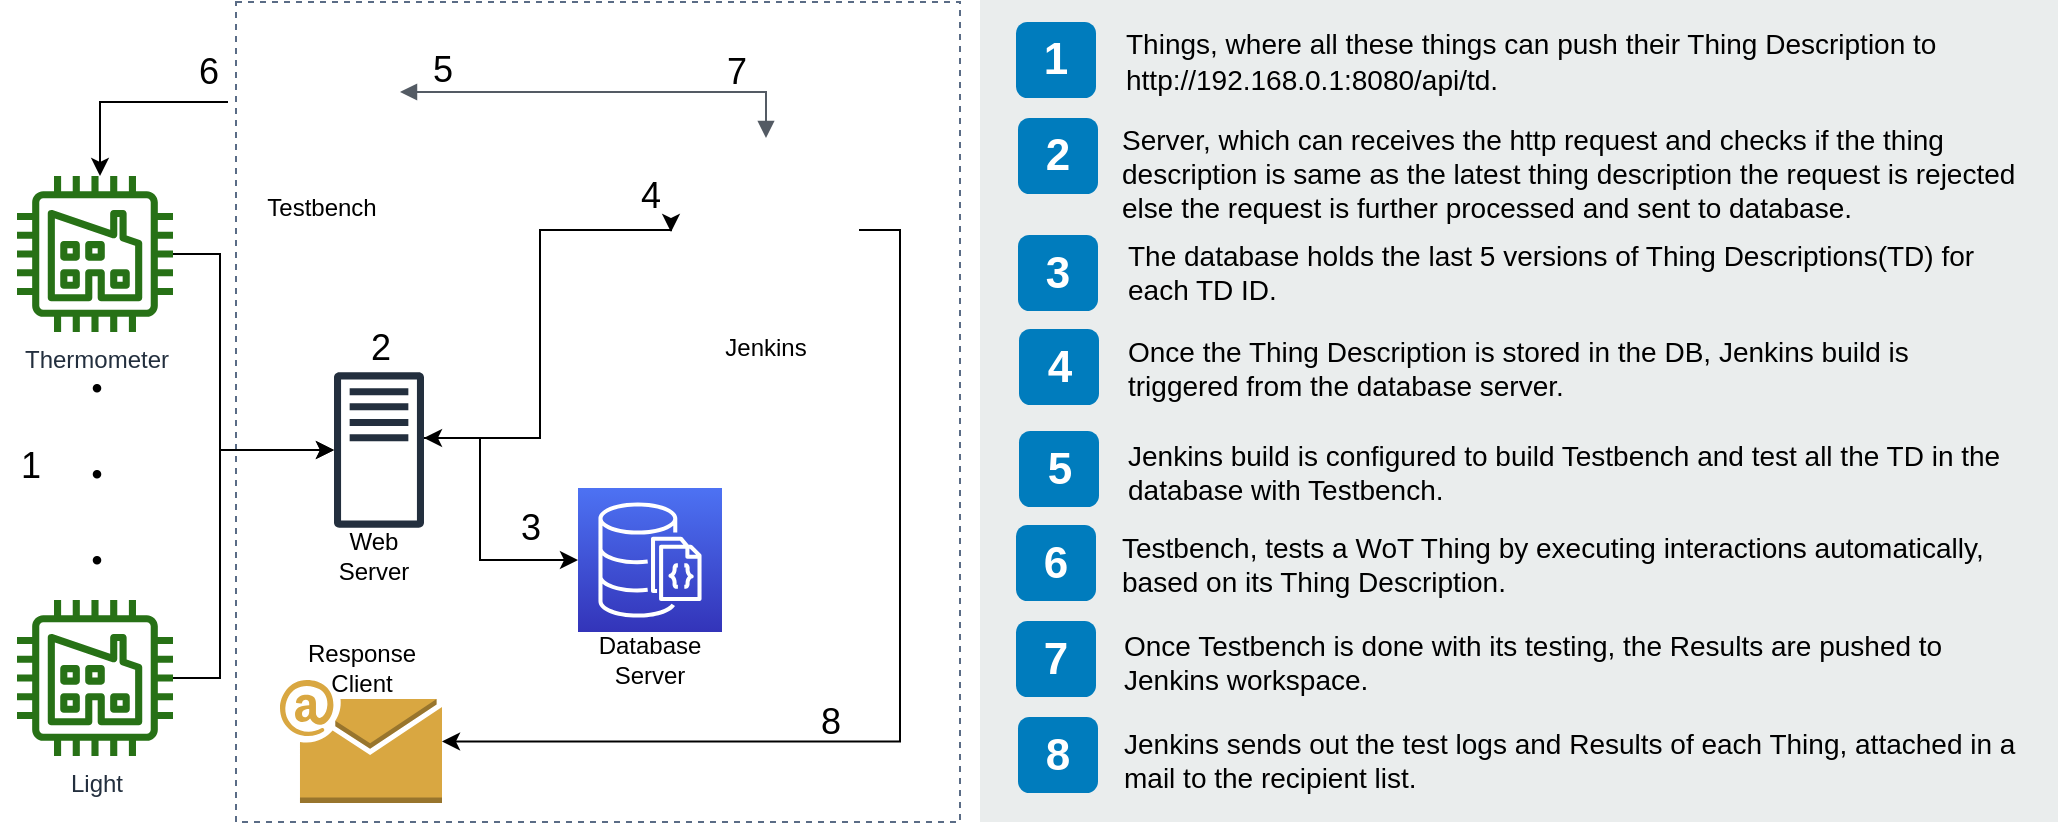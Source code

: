 <mxfile version="12.3.9" type="device" pages="3"><diagram id="Ht1M8jgEwFfnCIfOTk4-" name="Page-1"><mxGraphModel dx="784" dy="745" grid="1" gridSize="10" guides="1" tooltips="1" connect="1" arrows="1" fold="1" page="1" pageScale="1" pageWidth="827" pageHeight="1169" math="0" shadow="0"><root><mxCell id="0"/><mxCell id="1" parent="0"/><mxCell id="txbg1RaFzHhOFbGrNfI6-49" value="" style="fillColor=none;strokeColor=#5A6C86;dashed=1;verticalAlign=top;fontStyle=0;fontColor=#5A6C86;" parent="1" vertex="1"><mxGeometry x="148" y="40" width="362" height="410" as="geometry"/></mxCell><mxCell id="7OVz4w7n9kzEPWy-4BBC-3" value="" style="rounded=0;whiteSpace=wrap;html=1;fillColor=#EAEDED;fontSize=22;fontColor=#FFFFFF;strokeColor=none;labelBackgroundColor=none;" parent="1" vertex="1"><mxGeometry x="520" y="39" width="539" height="411" as="geometry"/></mxCell><mxCell id="7OVz4w7n9kzEPWy-4BBC-4" value="1" style="rounded=1;whiteSpace=wrap;html=1;fillColor=#007CBD;strokeColor=none;fontColor=#FFFFFF;fontStyle=1;fontSize=22;labelBackgroundColor=none;" parent="1" vertex="1"><mxGeometry x="538" y="50" width="40" height="38" as="geometry"/></mxCell><mxCell id="7OVz4w7n9kzEPWy-4BBC-5" value="2" style="rounded=1;whiteSpace=wrap;html=1;fillColor=#007CBD;strokeColor=none;fontColor=#FFFFFF;fontStyle=1;fontSize=22;labelBackgroundColor=none;" parent="1" vertex="1"><mxGeometry x="539" y="98" width="40" height="38" as="geometry"/></mxCell><mxCell id="7OVz4w7n9kzEPWy-4BBC-6" value="3" style="rounded=1;whiteSpace=wrap;html=1;fillColor=#007CBD;strokeColor=none;fontColor=#FFFFFF;fontStyle=1;fontSize=22;labelBackgroundColor=none;" parent="1" vertex="1"><mxGeometry x="539" y="156.5" width="40" height="38" as="geometry"/></mxCell><mxCell id="7OVz4w7n9kzEPWy-4BBC-7" value="4" style="rounded=1;whiteSpace=wrap;html=1;fillColor=#007CBD;strokeColor=none;fontColor=#FFFFFF;fontStyle=1;fontSize=22;labelBackgroundColor=none;" parent="1" vertex="1"><mxGeometry x="539.5" y="203.5" width="40" height="38" as="geometry"/></mxCell><mxCell id="7OVz4w7n9kzEPWy-4BBC-8" value="5" style="rounded=1;whiteSpace=wrap;html=1;fillColor=#007CBD;strokeColor=none;fontColor=#FFFFFF;fontStyle=1;fontSize=22;labelBackgroundColor=none;" parent="1" vertex="1"><mxGeometry x="539.5" y="254.5" width="40" height="38" as="geometry"/></mxCell><mxCell id="7OVz4w7n9kzEPWy-4BBC-9" value="6" style="rounded=1;whiteSpace=wrap;html=1;fillColor=#007CBD;strokeColor=none;fontColor=#FFFFFF;fontStyle=1;fontSize=22;labelBackgroundColor=none;" parent="1" vertex="1"><mxGeometry x="538" y="301.5" width="40" height="38" as="geometry"/></mxCell><mxCell id="7OVz4w7n9kzEPWy-4BBC-10" value="7" style="rounded=1;whiteSpace=wrap;html=1;fillColor=#007CBD;strokeColor=none;fontColor=#FFFFFF;fontStyle=1;fontSize=22;labelBackgroundColor=none;" parent="1" vertex="1"><mxGeometry x="538" y="349.5" width="40" height="38" as="geometry"/></mxCell><mxCell id="7OVz4w7n9kzEPWy-4BBC-11" value="8" style="rounded=1;whiteSpace=wrap;html=1;fillColor=#007CBD;strokeColor=none;fontColor=#FFFFFF;fontStyle=1;fontSize=22;labelBackgroundColor=none;" parent="1" vertex="1"><mxGeometry x="539" y="397.5" width="40" height="38" as="geometry"/></mxCell><mxCell id="7OVz4w7n9kzEPWy-4BBC-13" value="&lt;font face=&quot;Helvetica&quot;&gt;Things, where all these things can push their Thing Description to http://192.168.0.1:8080/api/td.&lt;/font&gt;" style="text;html=1;align=left;verticalAlign=top;spacingTop=-4;fontSize=14;labelBackgroundColor=none;whiteSpace=wrap;fontFamily=Ariel;" parent="1" vertex="1"><mxGeometry x="591" y="50" width="449" height="48" as="geometry"/></mxCell><mxCell id="7OVz4w7n9kzEPWy-4BBC-14" value="Server, which can receives the http request and checks if the thing description is same as the latest thing description the request is rejected else the request is further processed and sent to database." style="text;html=1;align=left;verticalAlign=top;spacingTop=-4;fontSize=14;labelBackgroundColor=none;whiteSpace=wrap;" parent="1" vertex="1"><mxGeometry x="589" y="98" width="450" height="70" as="geometry"/></mxCell><mxCell id="7OVz4w7n9kzEPWy-4BBC-15" value="The database holds the last 5 versions of Thing Descriptions(TD) for each TD ID." style="text;html=1;align=left;verticalAlign=top;spacingTop=-4;fontSize=14;labelBackgroundColor=none;whiteSpace=wrap;" parent="1" vertex="1"><mxGeometry x="591.5" y="155.5" width="450" height="48" as="geometry"/></mxCell><mxCell id="7OVz4w7n9kzEPWy-4BBC-16" value="Once the Thing Description is stored in the DB, Jenkins build is triggered from the database server." style="text;html=1;align=left;verticalAlign=top;spacingTop=-4;fontSize=14;labelBackgroundColor=none;whiteSpace=wrap;" parent="1" vertex="1"><mxGeometry x="592" y="203.5" width="450" height="56" as="geometry"/></mxCell><mxCell id="7OVz4w7n9kzEPWy-4BBC-17" value="Jenkins build is configured to build Testbench and test all the TD in the database with Testbench." style="text;html=1;align=left;verticalAlign=top;spacingTop=-4;fontSize=14;labelBackgroundColor=none;whiteSpace=wrap;" parent="1" vertex="1"><mxGeometry x="591.5" y="255.5" width="449" height="45" as="geometry"/></mxCell><mxCell id="7OVz4w7n9kzEPWy-4BBC-18" value="&lt;font style=&quot;font-size: 14px&quot;&gt;Testbench,&amp;nbsp;tests a WoT Thing by executing interactions automatically, based on its Thing Description.&lt;/font&gt;" style="text;html=1;align=left;verticalAlign=top;spacingTop=-4;fontSize=14;labelBackgroundColor=none;whiteSpace=wrap;" parent="1" vertex="1"><mxGeometry x="589" y="301.5" width="450" height="38" as="geometry"/></mxCell><mxCell id="7OVz4w7n9kzEPWy-4BBC-19" value="Once Testbench is done with its testing, the Results are pushed to Jenkins workspace." style="text;html=1;align=left;verticalAlign=top;spacingTop=-4;fontSize=14;labelBackgroundColor=none;whiteSpace=wrap;" parent="1" vertex="1"><mxGeometry x="589.5" y="350.5" width="449" height="44" as="geometry"/></mxCell><mxCell id="7OVz4w7n9kzEPWy-4BBC-20" value="Jenkins sends out the test logs and Results of each Thing, attached in a mail to the recipient list.&amp;nbsp;&amp;nbsp;" style="text;html=1;align=left;verticalAlign=top;spacingTop=-4;fontSize=14;labelBackgroundColor=none;whiteSpace=wrap;" parent="1" vertex="1"><mxGeometry x="590" y="399.5" width="449" height="41" as="geometry"/></mxCell><mxCell id="txbg1RaFzHhOFbGrNfI6-6" style="edgeStyle=orthogonalEdgeStyle;rounded=0;orthogonalLoop=1;jettySize=auto;html=1;" parent="1" source="UEzPUAAOIrF-is8g5C7q-6" target="txbg1RaFzHhOFbGrNfI6-40" edge="1"><mxGeometry relative="1" as="geometry"><mxPoint x="160" y="258" as="targetPoint"/><Array as="points"><mxPoint x="140" y="166"/><mxPoint x="140" y="264"/></Array></mxGeometry></mxCell><mxCell id="UEzPUAAOIrF-is8g5C7q-6" value="Thermometer" style="outlineConnect=0;fontColor=#232F3E;gradientColor=none;fillColor=#277116;strokeColor=none;dashed=0;verticalLabelPosition=bottom;verticalAlign=top;align=center;html=1;fontSize=12;fontStyle=0;aspect=fixed;pointerEvents=1;shape=mxgraph.aws4.factory;" parent="1" vertex="1"><mxGeometry x="38.5" y="127.0" width="78" height="78" as="geometry"/></mxCell><mxCell id="txbg1RaFzHhOFbGrNfI6-7" style="edgeStyle=orthogonalEdgeStyle;rounded=0;orthogonalLoop=1;jettySize=auto;html=1;" parent="1" source="UEzPUAAOIrF-is8g5C7q-7" target="txbg1RaFzHhOFbGrNfI6-40" edge="1"><mxGeometry relative="1" as="geometry"><mxPoint x="160" y="258" as="targetPoint"/><Array as="points"><mxPoint x="140" y="378"/><mxPoint x="140" y="264"/></Array></mxGeometry></mxCell><mxCell id="UEzPUAAOIrF-is8g5C7q-7" value="Light" style="outlineConnect=0;fontColor=#232F3E;gradientColor=none;fillColor=#277116;strokeColor=none;dashed=0;verticalLabelPosition=bottom;verticalAlign=top;align=center;html=1;fontSize=12;fontStyle=0;aspect=fixed;pointerEvents=1;shape=mxgraph.aws4.factory;" parent="1" vertex="1"><mxGeometry x="38.5" y="339.0" width="78" height="78" as="geometry"/></mxCell><mxCell id="txbg1RaFzHhOFbGrNfI6-37" style="edgeStyle=orthogonalEdgeStyle;rounded=0;orthogonalLoop=1;jettySize=auto;html=1;entryX=0;entryY=0.5;entryDx=0;entryDy=0;" parent="1" source="txbg1RaFzHhOFbGrNfI6-40" target="txbg1RaFzHhOFbGrNfI6-18" edge="1"><mxGeometry relative="1" as="geometry"><mxPoint x="340" y="240" as="targetPoint"/><mxPoint x="278" y="258" as="sourcePoint"/><Array as="points"><mxPoint x="300" y="258"/><mxPoint x="300" y="154"/></Array></mxGeometry></mxCell><mxCell id="txbg1RaFzHhOFbGrNfI6-38" style="edgeStyle=orthogonalEdgeStyle;rounded=0;orthogonalLoop=1;jettySize=auto;html=1;startArrow=classic;startFill=1;" parent="1" source="txbg1RaFzHhOFbGrNfI6-40" target="txbg1RaFzHhOFbGrNfI6-15" edge="1"><mxGeometry relative="1" as="geometry"><mxPoint x="278" y="258" as="sourcePoint"/><Array as="points"><mxPoint x="270" y="258"/><mxPoint x="270" y="319"/></Array></mxGeometry></mxCell><mxCell id="txbg1RaFzHhOFbGrNfI6-15" value="" style="outlineConnect=0;fontColor=#232F3E;gradientColor=#4D72F3;gradientDirection=north;fillColor=#3334B9;strokeColor=#ffffff;dashed=0;verticalLabelPosition=bottom;verticalAlign=top;align=center;html=1;fontSize=12;fontStyle=0;aspect=fixed;shape=mxgraph.aws4.resourceIcon;resIcon=mxgraph.aws4.documentdb_with_mongodb_compatibility;" parent="1" vertex="1"><mxGeometry x="319" y="283" width="72" height="72" as="geometry"/></mxCell><mxCell id="txbg1RaFzHhOFbGrNfI6-19" style="edgeStyle=orthogonalEdgeStyle;rounded=0;orthogonalLoop=1;jettySize=auto;html=1;" parent="1" source="txbg1RaFzHhOFbGrNfI6-30" target="UEzPUAAOIrF-is8g5C7q-6" edge="1"><mxGeometry relative="1" as="geometry"><mxPoint x="80" y="120" as="targetPoint"/><Array as="points"><mxPoint x="80" y="90"/></Array></mxGeometry></mxCell><mxCell id="txbg1RaFzHhOFbGrNfI6-26" style="edgeStyle=orthogonalEdgeStyle;rounded=0;orthogonalLoop=1;jettySize=auto;html=1;entryX=1;entryY=0.5;entryDx=0;entryDy=0;entryPerimeter=0;" parent="1" source="txbg1RaFzHhOFbGrNfI6-18" target="txbg1RaFzHhOFbGrNfI6-25" edge="1"><mxGeometry relative="1" as="geometry"><Array as="points"><mxPoint x="480" y="154"/><mxPoint x="480" y="410"/></Array></mxGeometry></mxCell><mxCell id="txbg1RaFzHhOFbGrNfI6-18" value="" style="shape=image;html=1;verticalAlign=top;verticalLabelPosition=bottom;labelBackgroundColor=#ffffff;imageAspect=0;aspect=fixed;image=https://cdn4.iconfinder.com/data/icons/logos-brands-5/24/jenkins-128.png" parent="1" vertex="1"><mxGeometry x="365.5" y="108" width="94" height="94" as="geometry"/></mxCell><mxCell id="txbg1RaFzHhOFbGrNfI6-25" value="" style="outlineConnect=0;dashed=0;verticalLabelPosition=bottom;verticalAlign=top;align=center;html=1;shape=mxgraph.aws3.email;fillColor=#D9A741;gradientColor=none;" parent="1" vertex="1"><mxGeometry x="170" y="379" width="81" height="61.5" as="geometry"/></mxCell><mxCell id="txbg1RaFzHhOFbGrNfI6-30" value="" style="shape=image;html=1;verticalAlign=top;verticalLabelPosition=bottom;labelBackgroundColor=#ffffff;imageAspect=0;aspect=fixed;image=https://cdn2.iconfinder.com/data/icons/thin-line-icons-for-seo-and-development-1/64/SEO_planchette_questionnaire-128.png" parent="1" vertex="1"><mxGeometry x="144" y="39" width="98" height="98" as="geometry"/></mxCell><mxCell id="txbg1RaFzHhOFbGrNfI6-40" value="" style="outlineConnect=0;fontColor=#232F3E;gradientColor=none;fillColor=#232F3E;strokeColor=none;dashed=0;verticalLabelPosition=bottom;verticalAlign=top;align=center;html=1;fontSize=12;fontStyle=0;aspect=fixed;pointerEvents=1;shape=mxgraph.aws4.traditional_server;" parent="1" vertex="1"><mxGeometry x="197" y="225" width="45" height="78" as="geometry"/></mxCell><mxCell id="txbg1RaFzHhOFbGrNfI6-48" value="&lt;font style=&quot;font-size: 36px&quot; face=&quot;Comic Sans MS&quot;&gt;.&lt;br&gt;.&lt;br&gt;.&lt;/font&gt;" style="text;html=1;resizable=0;autosize=1;align=center;verticalAlign=middle;points=[];fillColor=none;strokeColor=none;rounded=0;" parent="1" vertex="1"><mxGeometry x="67.5" y="225.5" width="20" height="80" as="geometry"/></mxCell><mxCell id="txbg1RaFzHhOFbGrNfI6-50" value="&lt;font style=&quot;font-size: 18px&quot;&gt;6&lt;/font&gt;" style="text;html=1;resizable=0;autosize=1;align=center;verticalAlign=middle;points=[];fillColor=none;strokeColor=none;rounded=0;" parent="1" vertex="1"><mxGeometry x="119" y="65" width="30" height="20" as="geometry"/></mxCell><mxCell id="txbg1RaFzHhOFbGrNfI6-51" value="&lt;font style=&quot;font-size: 18px&quot;&gt;7&lt;/font&gt;" style="text;html=1;resizable=0;autosize=1;align=center;verticalAlign=middle;points=[];fillColor=none;strokeColor=none;rounded=0;" parent="1" vertex="1"><mxGeometry x="383" y="65" width="30" height="20" as="geometry"/></mxCell><mxCell id="txbg1RaFzHhOFbGrNfI6-52" value="&lt;font style=&quot;font-size: 18px&quot;&gt;5&lt;/font&gt;" style="text;html=1;resizable=0;autosize=1;align=center;verticalAlign=middle;points=[];fillColor=none;strokeColor=none;rounded=0;" parent="1" vertex="1"><mxGeometry x="236" y="64" width="30" height="20" as="geometry"/></mxCell><mxCell id="txbg1RaFzHhOFbGrNfI6-57" value="" style="edgeStyle=orthogonalEdgeStyle;html=1;endArrow=block;elbow=vertical;startArrow=block;startFill=1;endFill=1;strokeColor=#545B64;rounded=0;" parent="1" target="txbg1RaFzHhOFbGrNfI6-18" edge="1"><mxGeometry width="100" relative="1" as="geometry"><mxPoint x="230" y="85" as="sourcePoint"/><mxPoint x="310" y="85" as="targetPoint"/><Array as="points"><mxPoint x="413" y="85"/></Array></mxGeometry></mxCell><mxCell id="txbg1RaFzHhOFbGrNfI6-58" value="&lt;font style=&quot;font-size: 18px&quot;&gt;4&lt;/font&gt;" style="text;html=1;resizable=0;autosize=1;align=center;verticalAlign=middle;points=[];fillColor=none;strokeColor=none;rounded=0;" parent="1" vertex="1"><mxGeometry x="340" y="127" width="30" height="20" as="geometry"/></mxCell><mxCell id="txbg1RaFzHhOFbGrNfI6-59" value="&lt;font style=&quot;font-size: 18px&quot;&gt;3&lt;/font&gt;" style="text;html=1;resizable=0;autosize=1;align=center;verticalAlign=middle;points=[];fillColor=none;strokeColor=none;rounded=0;" parent="1" vertex="1"><mxGeometry x="280" y="293" width="30" height="20" as="geometry"/></mxCell><mxCell id="txbg1RaFzHhOFbGrNfI6-60" value="&lt;font style=&quot;font-size: 18px&quot;&gt;1&lt;/font&gt;" style="text;html=1;resizable=0;autosize=1;align=center;verticalAlign=middle;points=[];fillColor=none;strokeColor=none;rounded=0;" parent="1" vertex="1"><mxGeometry x="30" y="262" width="30" height="20" as="geometry"/></mxCell><mxCell id="txbg1RaFzHhOFbGrNfI6-61" value="&lt;font style=&quot;font-size: 18px&quot;&gt;2&lt;/font&gt;" style="text;html=1;resizable=0;autosize=1;align=center;verticalAlign=middle;points=[];fillColor=none;strokeColor=none;rounded=0;" parent="1" vertex="1"><mxGeometry x="204.5" y="203" width="30" height="20" as="geometry"/></mxCell><mxCell id="txbg1RaFzHhOFbGrNfI6-62" value="&lt;font style=&quot;font-size: 18px&quot;&gt;8&lt;/font&gt;" style="text;html=1;resizable=0;autosize=1;align=center;verticalAlign=middle;points=[];fillColor=none;strokeColor=none;rounded=0;" parent="1" vertex="1"><mxGeometry x="429.5" y="390" width="30" height="20" as="geometry"/></mxCell><mxCell id="QSdvAkjDzdBKQFG-rbWm-1" value="Testbench" style="text;html=1;strokeColor=none;fillColor=none;align=center;verticalAlign=middle;whiteSpace=wrap;rounded=0;" vertex="1" parent="1"><mxGeometry x="170.5" y="133" width="40" height="20" as="geometry"/></mxCell><mxCell id="QSdvAkjDzdBKQFG-rbWm-2" value="Jenkins" style="text;html=1;strokeColor=none;fillColor=none;align=center;verticalAlign=middle;whiteSpace=wrap;rounded=0;" vertex="1" parent="1"><mxGeometry x="393" y="203" width="40" height="20" as="geometry"/></mxCell><mxCell id="QSdvAkjDzdBKQFG-rbWm-3" value="Web Server" style="text;html=1;strokeColor=none;fillColor=none;align=center;verticalAlign=middle;whiteSpace=wrap;rounded=0;" vertex="1" parent="1"><mxGeometry x="197" y="307" width="40" height="20" as="geometry"/></mxCell><mxCell id="QSdvAkjDzdBKQFG-rbWm-4" value="Database Server" style="text;html=1;strokeColor=none;fillColor=none;align=center;verticalAlign=middle;whiteSpace=wrap;rounded=0;" vertex="1" parent="1"><mxGeometry x="335" y="359" width="40" height="20" as="geometry"/></mxCell><mxCell id="QSdvAkjDzdBKQFG-rbWm-5" value="Response Client" style="text;html=1;strokeColor=none;fillColor=none;align=center;verticalAlign=middle;whiteSpace=wrap;rounded=0;" vertex="1" parent="1"><mxGeometry x="190.5" y="363" width="40" height="20" as="geometry"/></mxCell></root></mxGraphModel></diagram><diagram id="TZ1o_u81eH5UieuvzzXr" name="Page-2"><mxGraphModel dx="784" dy="745" grid="1" gridSize="10" guides="1" tooltips="1" connect="1" arrows="1" fold="1" page="1" pageScale="1" pageWidth="850" pageHeight="1100" math="0" shadow="0"><root><mxCell id="xxFu7K69obB3AoEertv3-0"/><mxCell id="xxFu7K69obB3AoEertv3-1" parent="xxFu7K69obB3AoEertv3-0"/><mxCell id="xxFu7K69obB3AoEertv3-20" value="" style="edgeStyle=orthogonalEdgeStyle;rounded=0;orthogonalLoop=1;jettySize=auto;html=1;startArrow=none;startFill=0;" edge="1" parent="xxFu7K69obB3AoEertv3-1" source="xxFu7K69obB3AoEertv3-15" target="xxFu7K69obB3AoEertv3-17"><mxGeometry relative="1" as="geometry"/></mxCell><mxCell id="xxFu7K69obB3AoEertv3-15" value="Start&lt;br&gt;" style="ellipse;whiteSpace=wrap;html=1;" vertex="1" parent="xxFu7K69obB3AoEertv3-1"><mxGeometry x="355" y="80" width="120" height="40" as="geometry"/></mxCell><mxCell id="xxFu7K69obB3AoEertv3-28" value="" style="edgeStyle=orthogonalEdgeStyle;rounded=0;orthogonalLoop=1;jettySize=auto;html=1;startArrow=none;startFill=0;" edge="1" parent="xxFu7K69obB3AoEertv3-1" source="xxFu7K69obB3AoEertv3-17" target="xxFu7K69obB3AoEertv3-25"><mxGeometry relative="1" as="geometry"/></mxCell><mxCell id="uAwiB0PHNtq7rpPNgJkb-0" style="edgeStyle=orthogonalEdgeStyle;rounded=0;orthogonalLoop=1;jettySize=auto;html=1;startArrow=none;startFill=0;" edge="1" parent="xxFu7K69obB3AoEertv3-1" source="xxFu7K69obB3AoEertv3-17"><mxGeometry relative="1" as="geometry"><mxPoint x="415" y="130" as="targetPoint"/><Array as="points"><mxPoint x="330" y="205"/><mxPoint x="330" y="130"/></Array></mxGeometry></mxCell><mxCell id="xxFu7K69obB3AoEertv3-17" value="&lt;font style=&quot;font-size: 10px&quot;&gt;if a Thing underwent&amp;nbsp;&lt;br&gt;Restart / Change in IP address / Software Update&lt;/font&gt;" style="rhombus;whiteSpace=wrap;html=1;" vertex="1" parent="xxFu7K69obB3AoEertv3-1"><mxGeometry x="340" y="140" width="150" height="130" as="geometry"/></mxCell><mxCell id="xxFu7K69obB3AoEertv3-23" value="No" style="text;html=1;strokeColor=none;fillColor=none;align=center;verticalAlign=middle;whiteSpace=wrap;rounded=0;" vertex="1" parent="xxFu7K69obB3AoEertv3-1"><mxGeometry x="320" y="180" width="40" height="20" as="geometry"/></mxCell><mxCell id="xxFu7K69obB3AoEertv3-24" value="Yes" style="text;html=1;strokeColor=none;fillColor=none;align=center;verticalAlign=middle;whiteSpace=wrap;rounded=0;" vertex="1" parent="xxFu7K69obB3AoEertv3-1"><mxGeometry x="490" y="185" width="40" height="20" as="geometry"/></mxCell><mxCell id="xxFu7K69obB3AoEertv3-34" value="" style="edgeStyle=orthogonalEdgeStyle;rounded=0;orthogonalLoop=1;jettySize=auto;html=1;startArrow=none;startFill=0;" edge="1" parent="xxFu7K69obB3AoEertv3-1" source="xxFu7K69obB3AoEertv3-25" target="xxFu7K69obB3AoEertv3-33"><mxGeometry relative="1" as="geometry"/></mxCell><mxCell id="xxFu7K69obB3AoEertv3-25" value="Push Thing Description (TD) to Web Server" style="rounded=0;whiteSpace=wrap;html=1;" vertex="1" parent="xxFu7K69obB3AoEertv3-1"><mxGeometry x="530" y="175" width="120" height="60" as="geometry"/></mxCell><mxCell id="xxFu7K69obB3AoEertv3-37" value="" style="edgeStyle=orthogonalEdgeStyle;rounded=0;orthogonalLoop=1;jettySize=auto;html=1;startArrow=none;startFill=0;entryX=1;entryY=0.5;entryDx=0;entryDy=0;" edge="1" parent="xxFu7K69obB3AoEertv3-1" source="xxFu7K69obB3AoEertv3-33" target="xxFu7K69obB3AoEertv3-35"><mxGeometry relative="1" as="geometry"><mxPoint x="470" y="330" as="targetPoint"/></mxGeometry></mxCell><mxCell id="xxFu7K69obB3AoEertv3-46" value="" style="edgeStyle=orthogonalEdgeStyle;rounded=0;orthogonalLoop=1;jettySize=auto;html=1;startArrow=none;startFill=0;" edge="1" parent="xxFu7K69obB3AoEertv3-1" source="xxFu7K69obB3AoEertv3-33" target="xxFu7K69obB3AoEertv3-45"><mxGeometry relative="1" as="geometry"/></mxCell><mxCell id="xxFu7K69obB3AoEertv3-33" value="Check if TD exists" style="rhombus;whiteSpace=wrap;html=1;" vertex="1" parent="xxFu7K69obB3AoEertv3-1"><mxGeometry x="550" y="290" width="80" height="80" as="geometry"/></mxCell><mxCell id="xxFu7K69obB3AoEertv3-41" value="" style="edgeStyle=orthogonalEdgeStyle;rounded=0;orthogonalLoop=1;jettySize=auto;html=1;startArrow=none;startFill=0;" edge="1" parent="xxFu7K69obB3AoEertv3-1" source="xxFu7K69obB3AoEertv3-35" target="xxFu7K69obB3AoEertv3-40"><mxGeometry relative="1" as="geometry"/></mxCell><mxCell id="xxFu7K69obB3AoEertv3-35" value="Update Database and Trigger Jenkins" style="rounded=0;whiteSpace=wrap;html=1;" vertex="1" parent="xxFu7K69obB3AoEertv3-1"><mxGeometry x="310" y="300" width="120" height="60" as="geometry"/></mxCell><mxCell id="xxFu7K69obB3AoEertv3-38" value="Yes" style="text;html=1;strokeColor=none;fillColor=none;align=center;verticalAlign=middle;whiteSpace=wrap;rounded=0;" vertex="1" parent="xxFu7K69obB3AoEertv3-1"><mxGeometry x="600" y="370" width="40" height="20" as="geometry"/></mxCell><mxCell id="xxFu7K69obB3AoEertv3-39" value="No" style="text;html=1;strokeColor=none;fillColor=none;align=center;verticalAlign=middle;whiteSpace=wrap;rounded=0;" vertex="1" parent="xxFu7K69obB3AoEertv3-1"><mxGeometry x="510" y="310" width="40" height="20" as="geometry"/></mxCell><mxCell id="xxFu7K69obB3AoEertv3-48" value="" style="edgeStyle=orthogonalEdgeStyle;rounded=0;orthogonalLoop=1;jettySize=auto;html=1;startArrow=none;startFill=0;" edge="1" parent="xxFu7K69obB3AoEertv3-1" source="xxFu7K69obB3AoEertv3-40" target="xxFu7K69obB3AoEertv3-47"><mxGeometry relative="1" as="geometry"/></mxCell><mxCell id="xxFu7K69obB3AoEertv3-40" value="Build and Start Testbench in background" style="rounded=0;whiteSpace=wrap;html=1;" vertex="1" parent="xxFu7K69obB3AoEertv3-1"><mxGeometry x="310" y="410" width="120" height="60" as="geometry"/></mxCell><mxCell id="xxFu7K69obB3AoEertv3-50" value="" style="edgeStyle=orthogonalEdgeStyle;rounded=0;orthogonalLoop=1;jettySize=auto;html=1;startArrow=none;startFill=0;" edge="1" parent="xxFu7K69obB3AoEertv3-1" source="xxFu7K69obB3AoEertv3-47" target="xxFu7K69obB3AoEertv3-49"><mxGeometry relative="1" as="geometry"/></mxCell><mxCell id="xxFu7K69obB3AoEertv3-47" value="Build and Start Testing Server" style="rounded=0;whiteSpace=wrap;html=1;" vertex="1" parent="xxFu7K69obB3AoEertv3-1"><mxGeometry x="310" y="507" width="120" height="60" as="geometry"/></mxCell><mxCell id="xxFu7K69obB3AoEertv3-52" value="" style="edgeStyle=orthogonalEdgeStyle;rounded=0;orthogonalLoop=1;jettySize=auto;html=1;startArrow=none;startFill=0;" edge="1" parent="xxFu7K69obB3AoEertv3-1" source="xxFu7K69obB3AoEertv3-49" target="xxFu7K69obB3AoEertv3-51"><mxGeometry relative="1" as="geometry"><Array as="points"><mxPoint x="460" y="630"/><mxPoint x="460" y="537"/></Array></mxGeometry></mxCell><mxCell id="xxFu7K69obB3AoEertv3-49" value="Testing server: Fetch all TD from DB" style="rounded=0;whiteSpace=wrap;html=1;" vertex="1" parent="xxFu7K69obB3AoEertv3-1"><mxGeometry x="310" y="600" width="120" height="60" as="geometry"/></mxCell><mxCell id="xxFu7K69obB3AoEertv3-55" value="" style="edgeStyle=orthogonalEdgeStyle;rounded=0;orthogonalLoop=1;jettySize=auto;html=1;startArrow=none;startFill=0;" edge="1" parent="xxFu7K69obB3AoEertv3-1" source="xxFu7K69obB3AoEertv3-51" target="xxFu7K69obB3AoEertv3-54"><mxGeometry relative="1" as="geometry"/></mxCell><mxCell id="xxFu7K69obB3AoEertv3-51" value="Send TD to Testbench in Sequence" style="rounded=0;whiteSpace=wrap;html=1;" vertex="1" parent="xxFu7K69obB3AoEertv3-1"><mxGeometry x="510" y="507" width="120" height="60" as="geometry"/></mxCell><mxCell id="xxFu7K69obB3AoEertv3-57" value="" style="edgeStyle=orthogonalEdgeStyle;rounded=0;orthogonalLoop=1;jettySize=auto;html=1;startArrow=none;startFill=0;" edge="1" parent="xxFu7K69obB3AoEertv3-1" source="xxFu7K69obB3AoEertv3-54" target="xxFu7K69obB3AoEertv3-56"><mxGeometry relative="1" as="geometry"/></mxCell><mxCell id="xxFu7K69obB3AoEertv3-54" value="Testbench: Send Result to Jenkins" style="rounded=0;whiteSpace=wrap;html=1;" vertex="1" parent="xxFu7K69obB3AoEertv3-1"><mxGeometry x="510" y="600" width="120" height="60" as="geometry"/></mxCell><mxCell id="uAwiB0PHNtq7rpPNgJkb-2" value="" style="edgeStyle=orthogonalEdgeStyle;rounded=0;orthogonalLoop=1;jettySize=auto;html=1;startArrow=none;startFill=0;" edge="1" parent="xxFu7K69obB3AoEertv3-1" source="xxFu7K69obB3AoEertv3-56" target="uAwiB0PHNtq7rpPNgJkb-1"><mxGeometry relative="1" as="geometry"/></mxCell><mxCell id="xxFu7K69obB3AoEertv3-56" value="Jenkins: Send Result to Client" style="rounded=0;whiteSpace=wrap;html=1;" vertex="1" parent="xxFu7K69obB3AoEertv3-1"><mxGeometry x="510" y="690" width="120" height="60" as="geometry"/></mxCell><mxCell id="uAwiB0PHNtq7rpPNgJkb-4" value="" style="edgeStyle=orthogonalEdgeStyle;rounded=0;orthogonalLoop=1;jettySize=auto;html=1;startArrow=none;startFill=0;" edge="1" parent="xxFu7K69obB3AoEertv3-1" source="uAwiB0PHNtq7rpPNgJkb-1"><mxGeometry relative="1" as="geometry"><mxPoint x="410" y="130" as="targetPoint"/><Array as="points"><mxPoint x="260" y="720"/><mxPoint x="260" y="130"/></Array></mxGeometry></mxCell><mxCell id="uAwiB0PHNtq7rpPNgJkb-1" value="Jenkins: Clean Workspace" style="rounded=0;whiteSpace=wrap;html=1;" vertex="1" parent="xxFu7K69obB3AoEertv3-1"><mxGeometry x="310" y="690" width="120" height="60" as="geometry"/></mxCell><mxCell id="xxFu7K69obB3AoEertv3-53" style="edgeStyle=orthogonalEdgeStyle;rounded=0;orthogonalLoop=1;jettySize=auto;html=1;entryX=1;entryY=0.75;entryDx=0;entryDy=0;startArrow=none;startFill=0;" edge="1" parent="xxFu7K69obB3AoEertv3-1" source="xxFu7K69obB3AoEertv3-45" target="xxFu7K69obB3AoEertv3-35"><mxGeometry relative="1" as="geometry"/></mxCell><mxCell id="xxFu7K69obB3AoEertv3-45" value="Add 1 to version of existing TD and add current TD as the latest version" style="rounded=0;whiteSpace=wrap;html=1;" vertex="1" parent="xxFu7K69obB3AoEertv3-1"><mxGeometry x="530" y="400" width="120" height="60" as="geometry"/></mxCell><mxCell id="uAwiB0PHNtq7rpPNgJkb-5" value="Wait" style="text;html=1;strokeColor=none;fillColor=none;align=center;verticalAlign=middle;whiteSpace=wrap;rounded=0;" vertex="1" parent="xxFu7K69obB3AoEertv3-1"><mxGeometry x="260" y="700" width="40" height="20" as="geometry"/></mxCell></root></mxGraphModel></diagram><diagram id="w1ytxFzADtxe6eyz9xy4" name="Page-3"><mxGraphModel dx="784" dy="745" grid="1" gridSize="10" guides="1" tooltips="1" connect="1" arrows="1" fold="1" page="1" pageScale="1" pageWidth="850" pageHeight="1100" math="0" shadow="0"><root><mxCell id="nNMKeKWJFQ06zydw9lI--0"/><mxCell id="nNMKeKWJFQ06zydw9lI--1" parent="nNMKeKWJFQ06zydw9lI--0"/><mxCell id="nNMKeKWJFQ06zydw9lI--2" value="" style="fillColor=none;strokeColor=#5A6C86;dashed=1;verticalAlign=top;fontStyle=0;fontColor=#5A6C86;" vertex="1" parent="nNMKeKWJFQ06zydw9lI--1"><mxGeometry x="148" y="40" width="362" height="410" as="geometry"/></mxCell><mxCell id="nNMKeKWJFQ06zydw9lI--3" style="edgeStyle=orthogonalEdgeStyle;rounded=0;orthogonalLoop=1;jettySize=auto;html=1;" edge="1" parent="nNMKeKWJFQ06zydw9lI--1" source="nNMKeKWJFQ06zydw9lI--4" target="nNMKeKWJFQ06zydw9lI--15"><mxGeometry relative="1" as="geometry"><mxPoint x="160" y="258" as="targetPoint"/><Array as="points"><mxPoint x="140" y="166"/><mxPoint x="140" y="264"/></Array></mxGeometry></mxCell><mxCell id="nNMKeKWJFQ06zydw9lI--4" value="Thermometer" style="outlineConnect=0;fontColor=#232F3E;gradientColor=none;fillColor=#277116;strokeColor=none;dashed=0;verticalLabelPosition=bottom;verticalAlign=top;align=center;html=1;fontSize=12;fontStyle=0;aspect=fixed;pointerEvents=1;shape=mxgraph.aws4.factory;" vertex="1" parent="nNMKeKWJFQ06zydw9lI--1"><mxGeometry x="38.5" y="127.0" width="78" height="78" as="geometry"/></mxCell><mxCell id="nNMKeKWJFQ06zydw9lI--5" style="edgeStyle=orthogonalEdgeStyle;rounded=0;orthogonalLoop=1;jettySize=auto;html=1;" edge="1" parent="nNMKeKWJFQ06zydw9lI--1" source="nNMKeKWJFQ06zydw9lI--6" target="nNMKeKWJFQ06zydw9lI--15"><mxGeometry relative="1" as="geometry"><mxPoint x="160" y="258" as="targetPoint"/><Array as="points"><mxPoint x="140" y="378"/><mxPoint x="140" y="264"/></Array></mxGeometry></mxCell><mxCell id="nNMKeKWJFQ06zydw9lI--6" value="Light" style="outlineConnect=0;fontColor=#232F3E;gradientColor=none;fillColor=#277116;strokeColor=none;dashed=0;verticalLabelPosition=bottom;verticalAlign=top;align=center;html=1;fontSize=12;fontStyle=0;aspect=fixed;pointerEvents=1;shape=mxgraph.aws4.factory;" vertex="1" parent="nNMKeKWJFQ06zydw9lI--1"><mxGeometry x="38.5" y="339.0" width="78" height="78" as="geometry"/></mxCell><mxCell id="nNMKeKWJFQ06zydw9lI--7" style="edgeStyle=orthogonalEdgeStyle;rounded=0;orthogonalLoop=1;jettySize=auto;html=1;entryX=0;entryY=0.5;entryDx=0;entryDy=0;" edge="1" parent="nNMKeKWJFQ06zydw9lI--1" source="nNMKeKWJFQ06zydw9lI--15" target="nNMKeKWJFQ06zydw9lI--12"><mxGeometry relative="1" as="geometry"><mxPoint x="340" y="240" as="targetPoint"/><mxPoint x="278" y="258" as="sourcePoint"/><Array as="points"><mxPoint x="300" y="258"/><mxPoint x="300" y="154"/></Array></mxGeometry></mxCell><mxCell id="nNMKeKWJFQ06zydw9lI--8" style="edgeStyle=orthogonalEdgeStyle;rounded=0;orthogonalLoop=1;jettySize=auto;html=1;startArrow=classic;startFill=1;" edge="1" parent="nNMKeKWJFQ06zydw9lI--1" source="nNMKeKWJFQ06zydw9lI--15" target="nNMKeKWJFQ06zydw9lI--9"><mxGeometry relative="1" as="geometry"><mxPoint x="278" y="258" as="sourcePoint"/><Array as="points"><mxPoint x="270" y="258"/><mxPoint x="270" y="319"/></Array></mxGeometry></mxCell><mxCell id="nNMKeKWJFQ06zydw9lI--9" value="" style="outlineConnect=0;fontColor=#232F3E;gradientColor=#4D72F3;gradientDirection=north;fillColor=#3334B9;strokeColor=#ffffff;dashed=0;verticalLabelPosition=bottom;verticalAlign=top;align=center;html=1;fontSize=12;fontStyle=0;aspect=fixed;shape=mxgraph.aws4.resourceIcon;resIcon=mxgraph.aws4.documentdb_with_mongodb_compatibility;" vertex="1" parent="nNMKeKWJFQ06zydw9lI--1"><mxGeometry x="319" y="283" width="72" height="72" as="geometry"/></mxCell><mxCell id="nNMKeKWJFQ06zydw9lI--10" style="edgeStyle=orthogonalEdgeStyle;rounded=0;orthogonalLoop=1;jettySize=auto;html=1;" edge="1" parent="nNMKeKWJFQ06zydw9lI--1" source="nNMKeKWJFQ06zydw9lI--14" target="nNMKeKWJFQ06zydw9lI--4"><mxGeometry relative="1" as="geometry"><mxPoint x="80" y="120" as="targetPoint"/><Array as="points"><mxPoint x="80" y="90"/></Array></mxGeometry></mxCell><mxCell id="nNMKeKWJFQ06zydw9lI--11" style="edgeStyle=orthogonalEdgeStyle;rounded=0;orthogonalLoop=1;jettySize=auto;html=1;entryX=1;entryY=0.5;entryDx=0;entryDy=0;entryPerimeter=0;" edge="1" parent="nNMKeKWJFQ06zydw9lI--1" source="nNMKeKWJFQ06zydw9lI--12" target="nNMKeKWJFQ06zydw9lI--13"><mxGeometry relative="1" as="geometry"><Array as="points"><mxPoint x="480" y="154"/><mxPoint x="480" y="410"/></Array></mxGeometry></mxCell><mxCell id="nNMKeKWJFQ06zydw9lI--12" value="" style="shape=image;html=1;verticalAlign=top;verticalLabelPosition=bottom;labelBackgroundColor=#ffffff;imageAspect=0;aspect=fixed;image=https://cdn4.iconfinder.com/data/icons/logos-brands-5/24/jenkins-128.png" vertex="1" parent="nNMKeKWJFQ06zydw9lI--1"><mxGeometry x="365.5" y="108" width="94" height="94" as="geometry"/></mxCell><mxCell id="nNMKeKWJFQ06zydw9lI--13" value="" style="outlineConnect=0;dashed=0;verticalLabelPosition=bottom;verticalAlign=top;align=center;html=1;shape=mxgraph.aws3.email;fillColor=#D9A741;gradientColor=none;" vertex="1" parent="nNMKeKWJFQ06zydw9lI--1"><mxGeometry x="170" y="379" width="81" height="61.5" as="geometry"/></mxCell><mxCell id="nNMKeKWJFQ06zydw9lI--14" value="" style="shape=image;html=1;verticalAlign=top;verticalLabelPosition=bottom;labelBackgroundColor=#ffffff;imageAspect=0;aspect=fixed;image=https://cdn2.iconfinder.com/data/icons/thin-line-icons-for-seo-and-development-1/64/SEO_planchette_questionnaire-128.png" vertex="1" parent="nNMKeKWJFQ06zydw9lI--1"><mxGeometry x="144" y="39" width="98" height="98" as="geometry"/></mxCell><mxCell id="nNMKeKWJFQ06zydw9lI--15" value="" style="outlineConnect=0;fontColor=#232F3E;gradientColor=none;fillColor=#232F3E;strokeColor=none;dashed=0;verticalLabelPosition=bottom;verticalAlign=top;align=center;html=1;fontSize=12;fontStyle=0;aspect=fixed;pointerEvents=1;shape=mxgraph.aws4.traditional_server;" vertex="1" parent="nNMKeKWJFQ06zydw9lI--1"><mxGeometry x="197" y="225" width="45" height="78" as="geometry"/></mxCell><mxCell id="nNMKeKWJFQ06zydw9lI--16" value="&lt;font style=&quot;font-size: 36px&quot; face=&quot;Comic Sans MS&quot;&gt;.&lt;br&gt;.&lt;br&gt;.&lt;/font&gt;" style="text;html=1;resizable=0;autosize=1;align=center;verticalAlign=middle;points=[];fillColor=none;strokeColor=none;rounded=0;" vertex="1" parent="nNMKeKWJFQ06zydw9lI--1"><mxGeometry x="67.5" y="225.5" width="20" height="80" as="geometry"/></mxCell><mxCell id="nNMKeKWJFQ06zydw9lI--20" value="" style="edgeStyle=orthogonalEdgeStyle;html=1;endArrow=block;elbow=vertical;startArrow=block;startFill=1;endFill=1;strokeColor=#545B64;rounded=0;" edge="1" parent="nNMKeKWJFQ06zydw9lI--1" target="nNMKeKWJFQ06zydw9lI--12"><mxGeometry width="100" relative="1" as="geometry"><mxPoint x="230" y="85" as="sourcePoint"/><mxPoint x="310" y="85" as="targetPoint"/><Array as="points"><mxPoint x="413" y="85"/></Array></mxGeometry></mxCell><mxCell id="nNMKeKWJFQ06zydw9lI--26" value="Testbench" style="text;html=1;strokeColor=none;fillColor=none;align=center;verticalAlign=middle;whiteSpace=wrap;rounded=0;" vertex="1" parent="nNMKeKWJFQ06zydw9lI--1"><mxGeometry x="170.5" y="133" width="40" height="20" as="geometry"/></mxCell><mxCell id="nNMKeKWJFQ06zydw9lI--27" value="Jenkins" style="text;html=1;strokeColor=none;fillColor=none;align=center;verticalAlign=middle;whiteSpace=wrap;rounded=0;" vertex="1" parent="nNMKeKWJFQ06zydw9lI--1"><mxGeometry x="393" y="203" width="40" height="20" as="geometry"/></mxCell><mxCell id="nNMKeKWJFQ06zydw9lI--28" value="Web Server" style="text;html=1;strokeColor=none;fillColor=none;align=center;verticalAlign=middle;whiteSpace=wrap;rounded=0;" vertex="1" parent="nNMKeKWJFQ06zydw9lI--1"><mxGeometry x="197" y="307" width="40" height="20" as="geometry"/></mxCell><mxCell id="nNMKeKWJFQ06zydw9lI--29" value="Database Server" style="text;html=1;strokeColor=none;fillColor=none;align=center;verticalAlign=middle;whiteSpace=wrap;rounded=0;" vertex="1" parent="nNMKeKWJFQ06zydw9lI--1"><mxGeometry x="335" y="359" width="40" height="20" as="geometry"/></mxCell><mxCell id="nNMKeKWJFQ06zydw9lI--30" value="Response Client" style="text;html=1;strokeColor=none;fillColor=none;align=center;verticalAlign=middle;whiteSpace=wrap;rounded=0;" vertex="1" parent="nNMKeKWJFQ06zydw9lI--1"><mxGeometry x="190.5" y="363" width="40" height="20" as="geometry"/></mxCell></root></mxGraphModel></diagram></mxfile>